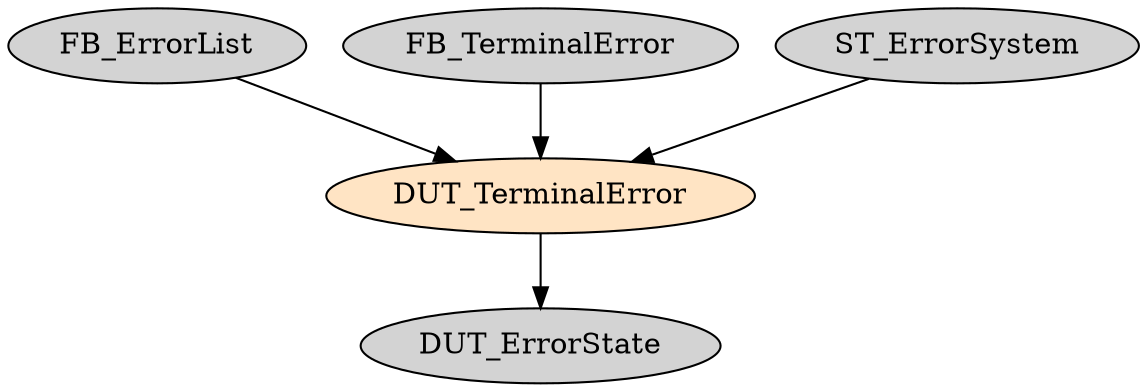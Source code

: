 digraph DUT_TerminalError {
     node [style=filled]
    DUT_TerminalError [fillcolor = bisque];
    DUT_TerminalError -> DUT_ErrorState;
    FB_ErrorList -> DUT_TerminalError;
    FB_TerminalError -> DUT_TerminalError;
    ST_ErrorSystem -> DUT_TerminalError;
}
